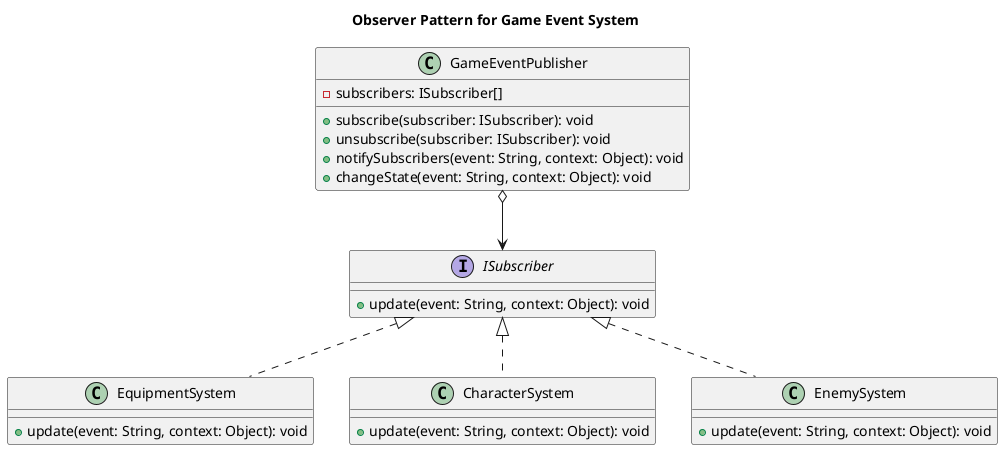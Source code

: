 @startuml
title Observer Pattern for Game Event System

interface ISubscriber {
    + update(event: String, context: Object): void
}

class GameEventPublisher {
    - subscribers: ISubscriber[]
    + subscribe(subscriber: ISubscriber): void
    + unsubscribe(subscriber: ISubscriber): void
    + notifySubscribers(event: String, context: Object): void
    + changeState(event: String, context: Object): void
}

class EquipmentSystem implements ISubscriber {
    + update(event: String, context: Object): void
}

class CharacterSystem implements ISubscriber {
    + update(event: String, context: Object): void
}

class EnemySystem implements ISubscriber {
    + update(event: String, context: Object): void
}

GameEventPublisher o--> ISubscriber

@enduml
